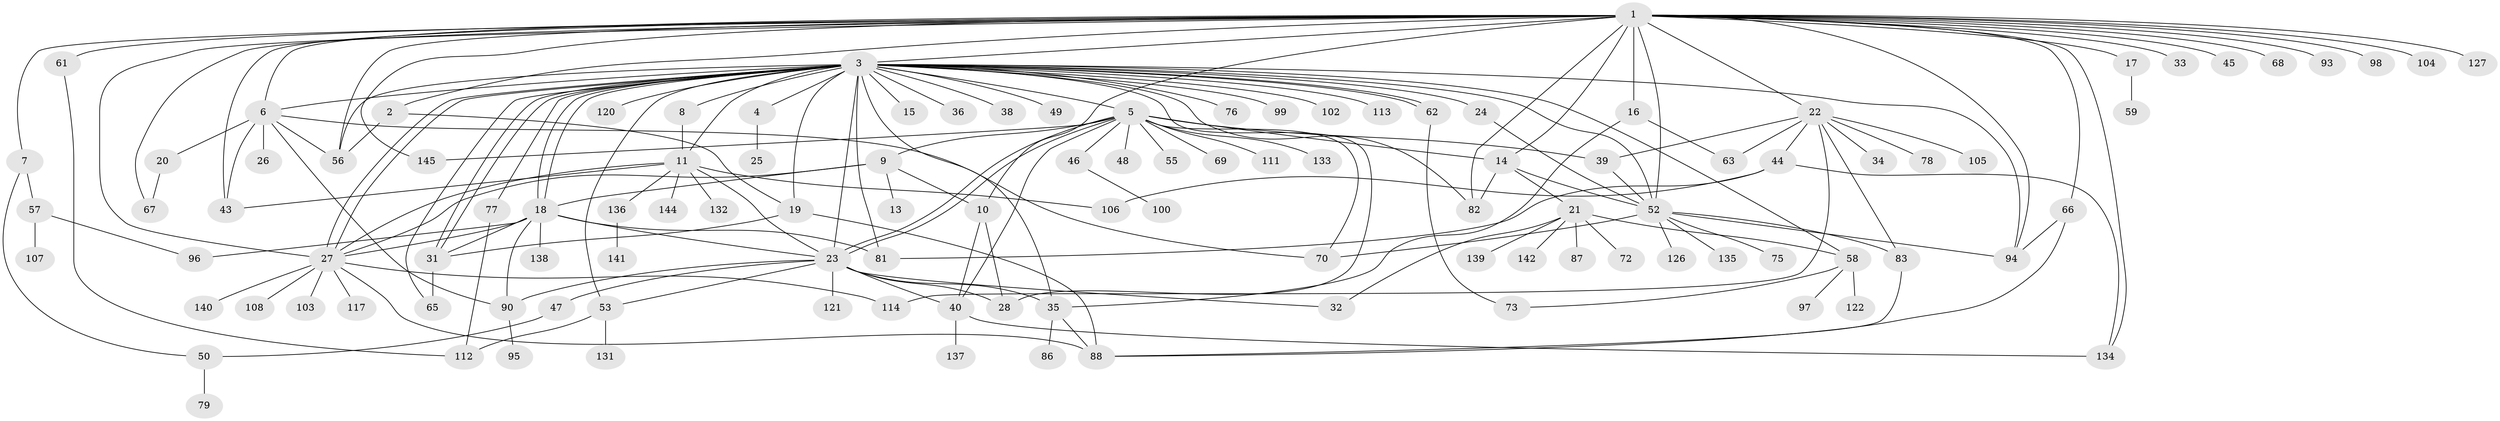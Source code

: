 // Generated by graph-tools (version 1.1) at 2025/51/02/27/25 19:51:57]
// undirected, 113 vertices, 180 edges
graph export_dot {
graph [start="1"]
  node [color=gray90,style=filled];
  1 [super="+125"];
  2;
  3 [super="+89"];
  4 [super="+12"];
  5 [super="+54"];
  6 [super="+37"];
  7 [super="+116"];
  8;
  9 [super="+119"];
  10 [super="+42"];
  11 [super="+30"];
  13;
  14 [super="+101"];
  15;
  16;
  17 [super="+115"];
  18 [super="+29"];
  19;
  20;
  21 [super="+60"];
  22 [super="+109"];
  23 [super="+91"];
  24;
  25;
  26;
  27 [super="+85"];
  28;
  31 [super="+84"];
  32;
  33;
  34;
  35 [super="+41"];
  36;
  38;
  39 [super="+118"];
  40 [super="+80"];
  43;
  44 [super="+51"];
  45;
  46;
  47 [super="+110"];
  48;
  49;
  50;
  52 [super="+74"];
  53 [super="+71"];
  55 [super="+64"];
  56 [super="+130"];
  57;
  58 [super="+92"];
  59;
  61;
  62;
  63;
  65;
  66;
  67;
  68;
  69;
  70;
  72;
  73 [super="+128"];
  75;
  76 [super="+124"];
  77;
  78;
  79;
  81;
  82;
  83;
  86;
  87;
  88 [super="+129"];
  90;
  93;
  94;
  95 [super="+123"];
  96;
  97;
  98;
  99 [super="+143"];
  100;
  102;
  103;
  104;
  105;
  106;
  107;
  108;
  111;
  112;
  113;
  114;
  117;
  120;
  121;
  122;
  126;
  127;
  131;
  132;
  133;
  134;
  135;
  136;
  137;
  138;
  139;
  140;
  141;
  142;
  144;
  145;
  1 -- 2;
  1 -- 3;
  1 -- 6;
  1 -- 7;
  1 -- 10;
  1 -- 14;
  1 -- 16;
  1 -- 17;
  1 -- 22;
  1 -- 27;
  1 -- 33;
  1 -- 43;
  1 -- 45;
  1 -- 52;
  1 -- 56;
  1 -- 61;
  1 -- 66;
  1 -- 67;
  1 -- 68;
  1 -- 82;
  1 -- 93;
  1 -- 94;
  1 -- 98;
  1 -- 104;
  1 -- 127;
  1 -- 134;
  1 -- 145;
  2 -- 19;
  2 -- 56;
  3 -- 4;
  3 -- 5;
  3 -- 6;
  3 -- 8;
  3 -- 11;
  3 -- 15;
  3 -- 18;
  3 -- 18;
  3 -- 19;
  3 -- 24;
  3 -- 27 [weight=2];
  3 -- 27;
  3 -- 28;
  3 -- 31;
  3 -- 31;
  3 -- 36;
  3 -- 38;
  3 -- 49;
  3 -- 52;
  3 -- 53;
  3 -- 56;
  3 -- 58;
  3 -- 62;
  3 -- 62;
  3 -- 65;
  3 -- 76;
  3 -- 77;
  3 -- 81;
  3 -- 82;
  3 -- 94;
  3 -- 99;
  3 -- 102;
  3 -- 113;
  3 -- 120;
  3 -- 23;
  3 -- 35;
  4 -- 25;
  5 -- 9;
  5 -- 14;
  5 -- 23;
  5 -- 23;
  5 -- 39;
  5 -- 46;
  5 -- 48;
  5 -- 55;
  5 -- 69;
  5 -- 70;
  5 -- 111;
  5 -- 133;
  5 -- 145;
  5 -- 40;
  6 -- 20;
  6 -- 26;
  6 -- 43;
  6 -- 56;
  6 -- 70;
  6 -- 90;
  7 -- 50;
  7 -- 57;
  8 -- 11;
  9 -- 13;
  9 -- 27;
  9 -- 10;
  9 -- 18;
  10 -- 28;
  10 -- 40;
  11 -- 27;
  11 -- 43;
  11 -- 106;
  11 -- 136;
  11 -- 144;
  11 -- 132;
  11 -- 23;
  14 -- 21;
  14 -- 82;
  14 -- 52;
  16 -- 35;
  16 -- 63;
  17 -- 59;
  18 -- 23;
  18 -- 31;
  18 -- 81;
  18 -- 90;
  18 -- 96;
  18 -- 138;
  18 -- 27;
  19 -- 31;
  19 -- 88;
  20 -- 67;
  21 -- 72;
  21 -- 87;
  21 -- 142;
  21 -- 32;
  21 -- 139;
  21 -- 58;
  22 -- 34;
  22 -- 39;
  22 -- 44;
  22 -- 63;
  22 -- 78;
  22 -- 83;
  22 -- 105;
  22 -- 114;
  23 -- 28;
  23 -- 32;
  23 -- 47;
  23 -- 53;
  23 -- 121;
  23 -- 90;
  23 -- 35;
  23 -- 40;
  24 -- 52;
  27 -- 114;
  27 -- 117;
  27 -- 88;
  27 -- 108;
  27 -- 103;
  27 -- 140;
  31 -- 65;
  35 -- 88;
  35 -- 86;
  39 -- 52;
  40 -- 134;
  40 -- 137;
  44 -- 81;
  44 -- 106;
  44 -- 134;
  46 -- 100;
  47 -- 50;
  50 -- 79;
  52 -- 75;
  52 -- 83;
  52 -- 135;
  52 -- 94;
  52 -- 126;
  52 -- 70;
  53 -- 112;
  53 -- 131;
  57 -- 96;
  57 -- 107;
  58 -- 122;
  58 -- 97;
  58 -- 73;
  61 -- 112;
  62 -- 73;
  66 -- 88;
  66 -- 94;
  77 -- 112;
  83 -- 88;
  90 -- 95;
  136 -- 141;
}
